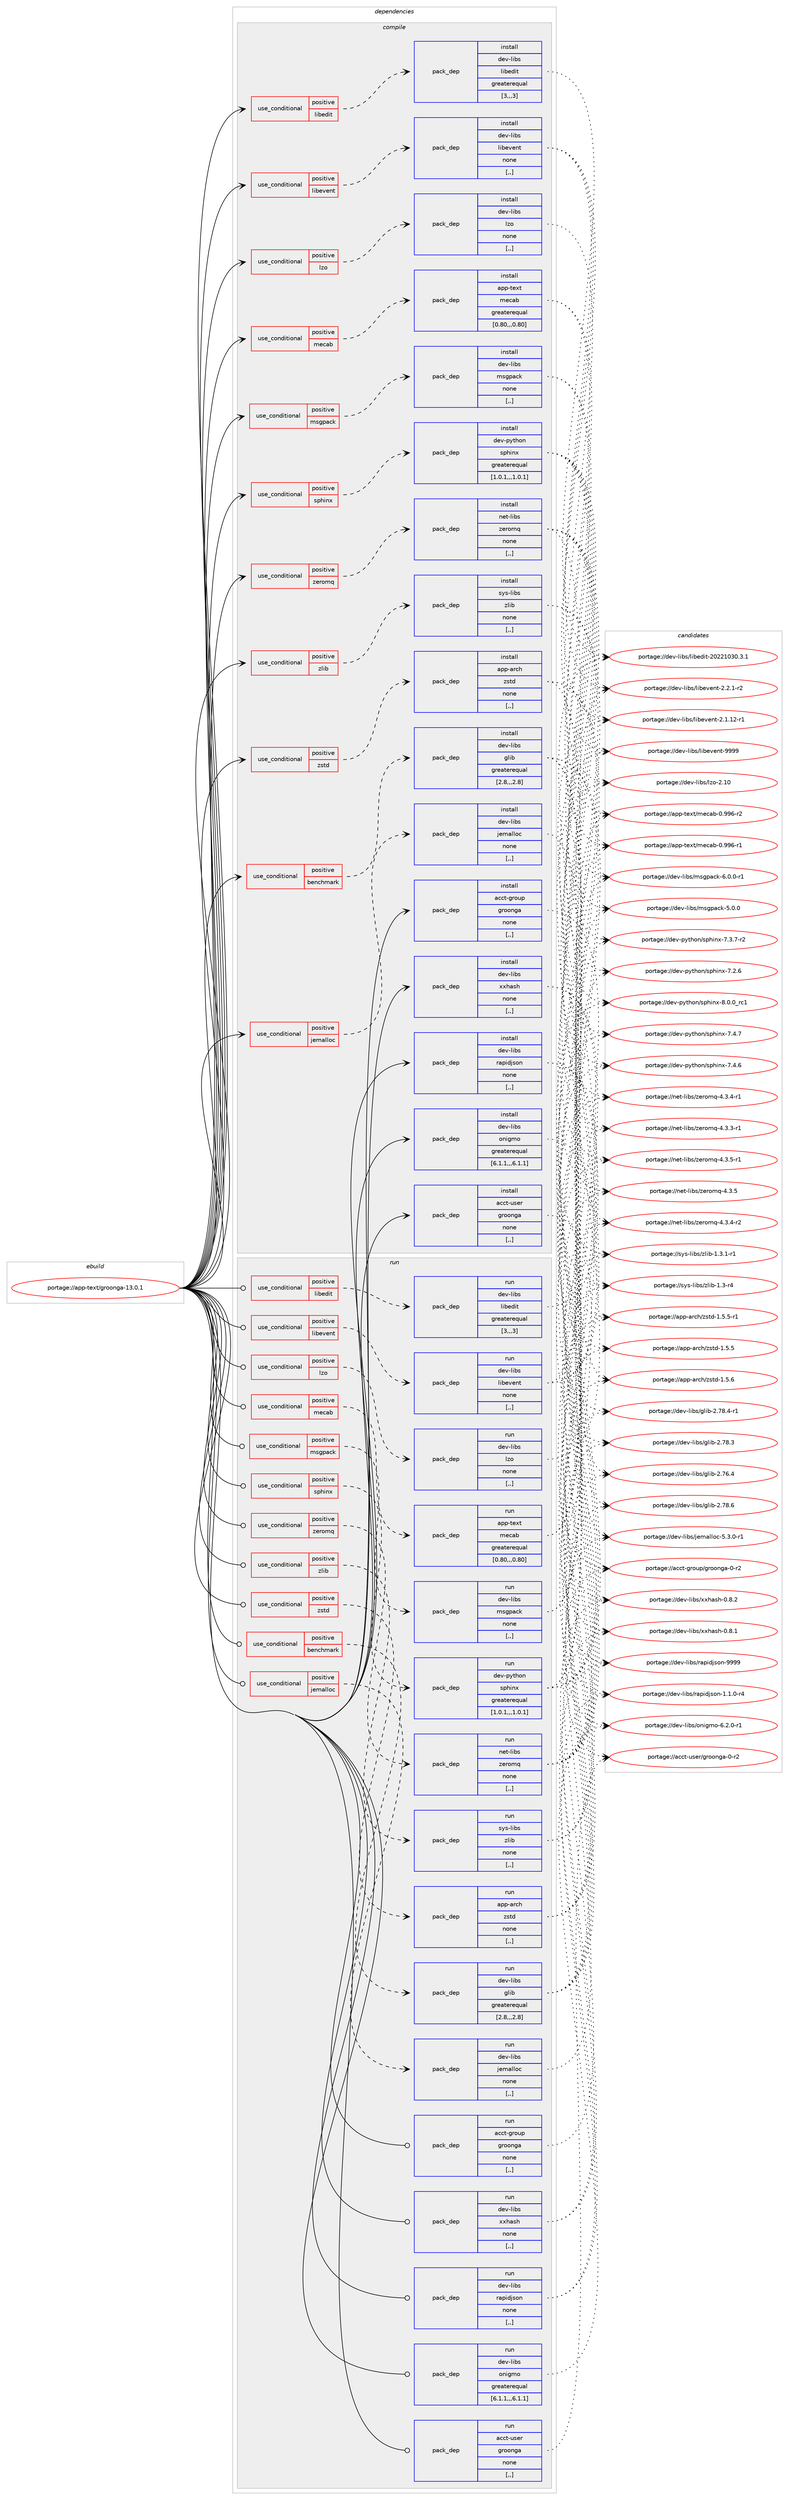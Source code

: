 digraph prolog {

# *************
# Graph options
# *************

newrank=true;
concentrate=true;
compound=true;
graph [rankdir=LR,fontname=Helvetica,fontsize=10,ranksep=1.5];#, ranksep=2.5, nodesep=0.2];
edge  [arrowhead=vee];
node  [fontname=Helvetica,fontsize=10];

# **********
# The ebuild
# **********

subgraph cluster_leftcol {
color=gray;
label=<<i>ebuild</i>>;
id [label="portage://app-text/groonga-13.0.1", color=red, width=4, href="../app-text/groonga-13.0.1.svg"];
}

# ****************
# The dependencies
# ****************

subgraph cluster_midcol {
color=gray;
label=<<i>dependencies</i>>;
subgraph cluster_compile {
fillcolor="#eeeeee";
style=filled;
label=<<i>compile</i>>;
subgraph cond15266 {
dependency56456 [label=<<TABLE BORDER="0" CELLBORDER="1" CELLSPACING="0" CELLPADDING="4"><TR><TD ROWSPAN="3" CELLPADDING="10">use_conditional</TD></TR><TR><TD>positive</TD></TR><TR><TD>benchmark</TD></TR></TABLE>>, shape=none, color=red];
subgraph pack40691 {
dependency56457 [label=<<TABLE BORDER="0" CELLBORDER="1" CELLSPACING="0" CELLPADDING="4" WIDTH="220"><TR><TD ROWSPAN="6" CELLPADDING="30">pack_dep</TD></TR><TR><TD WIDTH="110">install</TD></TR><TR><TD>dev-libs</TD></TR><TR><TD>glib</TD></TR><TR><TD>greaterequal</TD></TR><TR><TD>[2.8,,,2.8]</TD></TR></TABLE>>, shape=none, color=blue];
}
dependency56456:e -> dependency56457:w [weight=20,style="dashed",arrowhead="vee"];
}
id:e -> dependency56456:w [weight=20,style="solid",arrowhead="vee"];
subgraph cond15267 {
dependency56458 [label=<<TABLE BORDER="0" CELLBORDER="1" CELLSPACING="0" CELLPADDING="4"><TR><TD ROWSPAN="3" CELLPADDING="10">use_conditional</TD></TR><TR><TD>positive</TD></TR><TR><TD>jemalloc</TD></TR></TABLE>>, shape=none, color=red];
subgraph pack40692 {
dependency56459 [label=<<TABLE BORDER="0" CELLBORDER="1" CELLSPACING="0" CELLPADDING="4" WIDTH="220"><TR><TD ROWSPAN="6" CELLPADDING="30">pack_dep</TD></TR><TR><TD WIDTH="110">install</TD></TR><TR><TD>dev-libs</TD></TR><TR><TD>jemalloc</TD></TR><TR><TD>none</TD></TR><TR><TD>[,,]</TD></TR></TABLE>>, shape=none, color=blue];
}
dependency56458:e -> dependency56459:w [weight=20,style="dashed",arrowhead="vee"];
}
id:e -> dependency56458:w [weight=20,style="solid",arrowhead="vee"];
subgraph cond15268 {
dependency56460 [label=<<TABLE BORDER="0" CELLBORDER="1" CELLSPACING="0" CELLPADDING="4"><TR><TD ROWSPAN="3" CELLPADDING="10">use_conditional</TD></TR><TR><TD>positive</TD></TR><TR><TD>libedit</TD></TR></TABLE>>, shape=none, color=red];
subgraph pack40693 {
dependency56461 [label=<<TABLE BORDER="0" CELLBORDER="1" CELLSPACING="0" CELLPADDING="4" WIDTH="220"><TR><TD ROWSPAN="6" CELLPADDING="30">pack_dep</TD></TR><TR><TD WIDTH="110">install</TD></TR><TR><TD>dev-libs</TD></TR><TR><TD>libedit</TD></TR><TR><TD>greaterequal</TD></TR><TR><TD>[3,,,3]</TD></TR></TABLE>>, shape=none, color=blue];
}
dependency56460:e -> dependency56461:w [weight=20,style="dashed",arrowhead="vee"];
}
id:e -> dependency56460:w [weight=20,style="solid",arrowhead="vee"];
subgraph cond15269 {
dependency56462 [label=<<TABLE BORDER="0" CELLBORDER="1" CELLSPACING="0" CELLPADDING="4"><TR><TD ROWSPAN="3" CELLPADDING="10">use_conditional</TD></TR><TR><TD>positive</TD></TR><TR><TD>libevent</TD></TR></TABLE>>, shape=none, color=red];
subgraph pack40694 {
dependency56463 [label=<<TABLE BORDER="0" CELLBORDER="1" CELLSPACING="0" CELLPADDING="4" WIDTH="220"><TR><TD ROWSPAN="6" CELLPADDING="30">pack_dep</TD></TR><TR><TD WIDTH="110">install</TD></TR><TR><TD>dev-libs</TD></TR><TR><TD>libevent</TD></TR><TR><TD>none</TD></TR><TR><TD>[,,]</TD></TR></TABLE>>, shape=none, color=blue];
}
dependency56462:e -> dependency56463:w [weight=20,style="dashed",arrowhead="vee"];
}
id:e -> dependency56462:w [weight=20,style="solid",arrowhead="vee"];
subgraph cond15270 {
dependency56464 [label=<<TABLE BORDER="0" CELLBORDER="1" CELLSPACING="0" CELLPADDING="4"><TR><TD ROWSPAN="3" CELLPADDING="10">use_conditional</TD></TR><TR><TD>positive</TD></TR><TR><TD>lzo</TD></TR></TABLE>>, shape=none, color=red];
subgraph pack40695 {
dependency56465 [label=<<TABLE BORDER="0" CELLBORDER="1" CELLSPACING="0" CELLPADDING="4" WIDTH="220"><TR><TD ROWSPAN="6" CELLPADDING="30">pack_dep</TD></TR><TR><TD WIDTH="110">install</TD></TR><TR><TD>dev-libs</TD></TR><TR><TD>lzo</TD></TR><TR><TD>none</TD></TR><TR><TD>[,,]</TD></TR></TABLE>>, shape=none, color=blue];
}
dependency56464:e -> dependency56465:w [weight=20,style="dashed",arrowhead="vee"];
}
id:e -> dependency56464:w [weight=20,style="solid",arrowhead="vee"];
subgraph cond15271 {
dependency56466 [label=<<TABLE BORDER="0" CELLBORDER="1" CELLSPACING="0" CELLPADDING="4"><TR><TD ROWSPAN="3" CELLPADDING="10">use_conditional</TD></TR><TR><TD>positive</TD></TR><TR><TD>mecab</TD></TR></TABLE>>, shape=none, color=red];
subgraph pack40696 {
dependency56467 [label=<<TABLE BORDER="0" CELLBORDER="1" CELLSPACING="0" CELLPADDING="4" WIDTH="220"><TR><TD ROWSPAN="6" CELLPADDING="30">pack_dep</TD></TR><TR><TD WIDTH="110">install</TD></TR><TR><TD>app-text</TD></TR><TR><TD>mecab</TD></TR><TR><TD>greaterequal</TD></TR><TR><TD>[0.80,,,0.80]</TD></TR></TABLE>>, shape=none, color=blue];
}
dependency56466:e -> dependency56467:w [weight=20,style="dashed",arrowhead="vee"];
}
id:e -> dependency56466:w [weight=20,style="solid",arrowhead="vee"];
subgraph cond15272 {
dependency56468 [label=<<TABLE BORDER="0" CELLBORDER="1" CELLSPACING="0" CELLPADDING="4"><TR><TD ROWSPAN="3" CELLPADDING="10">use_conditional</TD></TR><TR><TD>positive</TD></TR><TR><TD>msgpack</TD></TR></TABLE>>, shape=none, color=red];
subgraph pack40697 {
dependency56469 [label=<<TABLE BORDER="0" CELLBORDER="1" CELLSPACING="0" CELLPADDING="4" WIDTH="220"><TR><TD ROWSPAN="6" CELLPADDING="30">pack_dep</TD></TR><TR><TD WIDTH="110">install</TD></TR><TR><TD>dev-libs</TD></TR><TR><TD>msgpack</TD></TR><TR><TD>none</TD></TR><TR><TD>[,,]</TD></TR></TABLE>>, shape=none, color=blue];
}
dependency56468:e -> dependency56469:w [weight=20,style="dashed",arrowhead="vee"];
}
id:e -> dependency56468:w [weight=20,style="solid",arrowhead="vee"];
subgraph cond15273 {
dependency56470 [label=<<TABLE BORDER="0" CELLBORDER="1" CELLSPACING="0" CELLPADDING="4"><TR><TD ROWSPAN="3" CELLPADDING="10">use_conditional</TD></TR><TR><TD>positive</TD></TR><TR><TD>sphinx</TD></TR></TABLE>>, shape=none, color=red];
subgraph pack40698 {
dependency56471 [label=<<TABLE BORDER="0" CELLBORDER="1" CELLSPACING="0" CELLPADDING="4" WIDTH="220"><TR><TD ROWSPAN="6" CELLPADDING="30">pack_dep</TD></TR><TR><TD WIDTH="110">install</TD></TR><TR><TD>dev-python</TD></TR><TR><TD>sphinx</TD></TR><TR><TD>greaterequal</TD></TR><TR><TD>[1.0.1,,,1.0.1]</TD></TR></TABLE>>, shape=none, color=blue];
}
dependency56470:e -> dependency56471:w [weight=20,style="dashed",arrowhead="vee"];
}
id:e -> dependency56470:w [weight=20,style="solid",arrowhead="vee"];
subgraph cond15274 {
dependency56472 [label=<<TABLE BORDER="0" CELLBORDER="1" CELLSPACING="0" CELLPADDING="4"><TR><TD ROWSPAN="3" CELLPADDING="10">use_conditional</TD></TR><TR><TD>positive</TD></TR><TR><TD>zeromq</TD></TR></TABLE>>, shape=none, color=red];
subgraph pack40699 {
dependency56473 [label=<<TABLE BORDER="0" CELLBORDER="1" CELLSPACING="0" CELLPADDING="4" WIDTH="220"><TR><TD ROWSPAN="6" CELLPADDING="30">pack_dep</TD></TR><TR><TD WIDTH="110">install</TD></TR><TR><TD>net-libs</TD></TR><TR><TD>zeromq</TD></TR><TR><TD>none</TD></TR><TR><TD>[,,]</TD></TR></TABLE>>, shape=none, color=blue];
}
dependency56472:e -> dependency56473:w [weight=20,style="dashed",arrowhead="vee"];
}
id:e -> dependency56472:w [weight=20,style="solid",arrowhead="vee"];
subgraph cond15275 {
dependency56474 [label=<<TABLE BORDER="0" CELLBORDER="1" CELLSPACING="0" CELLPADDING="4"><TR><TD ROWSPAN="3" CELLPADDING="10">use_conditional</TD></TR><TR><TD>positive</TD></TR><TR><TD>zlib</TD></TR></TABLE>>, shape=none, color=red];
subgraph pack40700 {
dependency56475 [label=<<TABLE BORDER="0" CELLBORDER="1" CELLSPACING="0" CELLPADDING="4" WIDTH="220"><TR><TD ROWSPAN="6" CELLPADDING="30">pack_dep</TD></TR><TR><TD WIDTH="110">install</TD></TR><TR><TD>sys-libs</TD></TR><TR><TD>zlib</TD></TR><TR><TD>none</TD></TR><TR><TD>[,,]</TD></TR></TABLE>>, shape=none, color=blue];
}
dependency56474:e -> dependency56475:w [weight=20,style="dashed",arrowhead="vee"];
}
id:e -> dependency56474:w [weight=20,style="solid",arrowhead="vee"];
subgraph cond15276 {
dependency56476 [label=<<TABLE BORDER="0" CELLBORDER="1" CELLSPACING="0" CELLPADDING="4"><TR><TD ROWSPAN="3" CELLPADDING="10">use_conditional</TD></TR><TR><TD>positive</TD></TR><TR><TD>zstd</TD></TR></TABLE>>, shape=none, color=red];
subgraph pack40701 {
dependency56477 [label=<<TABLE BORDER="0" CELLBORDER="1" CELLSPACING="0" CELLPADDING="4" WIDTH="220"><TR><TD ROWSPAN="6" CELLPADDING="30">pack_dep</TD></TR><TR><TD WIDTH="110">install</TD></TR><TR><TD>app-arch</TD></TR><TR><TD>zstd</TD></TR><TR><TD>none</TD></TR><TR><TD>[,,]</TD></TR></TABLE>>, shape=none, color=blue];
}
dependency56476:e -> dependency56477:w [weight=20,style="dashed",arrowhead="vee"];
}
id:e -> dependency56476:w [weight=20,style="solid",arrowhead="vee"];
subgraph pack40702 {
dependency56478 [label=<<TABLE BORDER="0" CELLBORDER="1" CELLSPACING="0" CELLPADDING="4" WIDTH="220"><TR><TD ROWSPAN="6" CELLPADDING="30">pack_dep</TD></TR><TR><TD WIDTH="110">install</TD></TR><TR><TD>acct-group</TD></TR><TR><TD>groonga</TD></TR><TR><TD>none</TD></TR><TR><TD>[,,]</TD></TR></TABLE>>, shape=none, color=blue];
}
id:e -> dependency56478:w [weight=20,style="solid",arrowhead="vee"];
subgraph pack40703 {
dependency56479 [label=<<TABLE BORDER="0" CELLBORDER="1" CELLSPACING="0" CELLPADDING="4" WIDTH="220"><TR><TD ROWSPAN="6" CELLPADDING="30">pack_dep</TD></TR><TR><TD WIDTH="110">install</TD></TR><TR><TD>acct-user</TD></TR><TR><TD>groonga</TD></TR><TR><TD>none</TD></TR><TR><TD>[,,]</TD></TR></TABLE>>, shape=none, color=blue];
}
id:e -> dependency56479:w [weight=20,style="solid",arrowhead="vee"];
subgraph pack40704 {
dependency56480 [label=<<TABLE BORDER="0" CELLBORDER="1" CELLSPACING="0" CELLPADDING="4" WIDTH="220"><TR><TD ROWSPAN="6" CELLPADDING="30">pack_dep</TD></TR><TR><TD WIDTH="110">install</TD></TR><TR><TD>dev-libs</TD></TR><TR><TD>onigmo</TD></TR><TR><TD>greaterequal</TD></TR><TR><TD>[6.1.1,,,6.1.1]</TD></TR></TABLE>>, shape=none, color=blue];
}
id:e -> dependency56480:w [weight=20,style="solid",arrowhead="vee"];
subgraph pack40705 {
dependency56481 [label=<<TABLE BORDER="0" CELLBORDER="1" CELLSPACING="0" CELLPADDING="4" WIDTH="220"><TR><TD ROWSPAN="6" CELLPADDING="30">pack_dep</TD></TR><TR><TD WIDTH="110">install</TD></TR><TR><TD>dev-libs</TD></TR><TR><TD>rapidjson</TD></TR><TR><TD>none</TD></TR><TR><TD>[,,]</TD></TR></TABLE>>, shape=none, color=blue];
}
id:e -> dependency56481:w [weight=20,style="solid",arrowhead="vee"];
subgraph pack40706 {
dependency56482 [label=<<TABLE BORDER="0" CELLBORDER="1" CELLSPACING="0" CELLPADDING="4" WIDTH="220"><TR><TD ROWSPAN="6" CELLPADDING="30">pack_dep</TD></TR><TR><TD WIDTH="110">install</TD></TR><TR><TD>dev-libs</TD></TR><TR><TD>xxhash</TD></TR><TR><TD>none</TD></TR><TR><TD>[,,]</TD></TR></TABLE>>, shape=none, color=blue];
}
id:e -> dependency56482:w [weight=20,style="solid",arrowhead="vee"];
}
subgraph cluster_compileandrun {
fillcolor="#eeeeee";
style=filled;
label=<<i>compile and run</i>>;
}
subgraph cluster_run {
fillcolor="#eeeeee";
style=filled;
label=<<i>run</i>>;
subgraph cond15277 {
dependency56483 [label=<<TABLE BORDER="0" CELLBORDER="1" CELLSPACING="0" CELLPADDING="4"><TR><TD ROWSPAN="3" CELLPADDING="10">use_conditional</TD></TR><TR><TD>positive</TD></TR><TR><TD>benchmark</TD></TR></TABLE>>, shape=none, color=red];
subgraph pack40707 {
dependency56484 [label=<<TABLE BORDER="0" CELLBORDER="1" CELLSPACING="0" CELLPADDING="4" WIDTH="220"><TR><TD ROWSPAN="6" CELLPADDING="30">pack_dep</TD></TR><TR><TD WIDTH="110">run</TD></TR><TR><TD>dev-libs</TD></TR><TR><TD>glib</TD></TR><TR><TD>greaterequal</TD></TR><TR><TD>[2.8,,,2.8]</TD></TR></TABLE>>, shape=none, color=blue];
}
dependency56483:e -> dependency56484:w [weight=20,style="dashed",arrowhead="vee"];
}
id:e -> dependency56483:w [weight=20,style="solid",arrowhead="odot"];
subgraph cond15278 {
dependency56485 [label=<<TABLE BORDER="0" CELLBORDER="1" CELLSPACING="0" CELLPADDING="4"><TR><TD ROWSPAN="3" CELLPADDING="10">use_conditional</TD></TR><TR><TD>positive</TD></TR><TR><TD>jemalloc</TD></TR></TABLE>>, shape=none, color=red];
subgraph pack40708 {
dependency56486 [label=<<TABLE BORDER="0" CELLBORDER="1" CELLSPACING="0" CELLPADDING="4" WIDTH="220"><TR><TD ROWSPAN="6" CELLPADDING="30">pack_dep</TD></TR><TR><TD WIDTH="110">run</TD></TR><TR><TD>dev-libs</TD></TR><TR><TD>jemalloc</TD></TR><TR><TD>none</TD></TR><TR><TD>[,,]</TD></TR></TABLE>>, shape=none, color=blue];
}
dependency56485:e -> dependency56486:w [weight=20,style="dashed",arrowhead="vee"];
}
id:e -> dependency56485:w [weight=20,style="solid",arrowhead="odot"];
subgraph cond15279 {
dependency56487 [label=<<TABLE BORDER="0" CELLBORDER="1" CELLSPACING="0" CELLPADDING="4"><TR><TD ROWSPAN="3" CELLPADDING="10">use_conditional</TD></TR><TR><TD>positive</TD></TR><TR><TD>libedit</TD></TR></TABLE>>, shape=none, color=red];
subgraph pack40709 {
dependency56488 [label=<<TABLE BORDER="0" CELLBORDER="1" CELLSPACING="0" CELLPADDING="4" WIDTH="220"><TR><TD ROWSPAN="6" CELLPADDING="30">pack_dep</TD></TR><TR><TD WIDTH="110">run</TD></TR><TR><TD>dev-libs</TD></TR><TR><TD>libedit</TD></TR><TR><TD>greaterequal</TD></TR><TR><TD>[3,,,3]</TD></TR></TABLE>>, shape=none, color=blue];
}
dependency56487:e -> dependency56488:w [weight=20,style="dashed",arrowhead="vee"];
}
id:e -> dependency56487:w [weight=20,style="solid",arrowhead="odot"];
subgraph cond15280 {
dependency56489 [label=<<TABLE BORDER="0" CELLBORDER="1" CELLSPACING="0" CELLPADDING="4"><TR><TD ROWSPAN="3" CELLPADDING="10">use_conditional</TD></TR><TR><TD>positive</TD></TR><TR><TD>libevent</TD></TR></TABLE>>, shape=none, color=red];
subgraph pack40710 {
dependency56490 [label=<<TABLE BORDER="0" CELLBORDER="1" CELLSPACING="0" CELLPADDING="4" WIDTH="220"><TR><TD ROWSPAN="6" CELLPADDING="30">pack_dep</TD></TR><TR><TD WIDTH="110">run</TD></TR><TR><TD>dev-libs</TD></TR><TR><TD>libevent</TD></TR><TR><TD>none</TD></TR><TR><TD>[,,]</TD></TR></TABLE>>, shape=none, color=blue];
}
dependency56489:e -> dependency56490:w [weight=20,style="dashed",arrowhead="vee"];
}
id:e -> dependency56489:w [weight=20,style="solid",arrowhead="odot"];
subgraph cond15281 {
dependency56491 [label=<<TABLE BORDER="0" CELLBORDER="1" CELLSPACING="0" CELLPADDING="4"><TR><TD ROWSPAN="3" CELLPADDING="10">use_conditional</TD></TR><TR><TD>positive</TD></TR><TR><TD>lzo</TD></TR></TABLE>>, shape=none, color=red];
subgraph pack40711 {
dependency56492 [label=<<TABLE BORDER="0" CELLBORDER="1" CELLSPACING="0" CELLPADDING="4" WIDTH="220"><TR><TD ROWSPAN="6" CELLPADDING="30">pack_dep</TD></TR><TR><TD WIDTH="110">run</TD></TR><TR><TD>dev-libs</TD></TR><TR><TD>lzo</TD></TR><TR><TD>none</TD></TR><TR><TD>[,,]</TD></TR></TABLE>>, shape=none, color=blue];
}
dependency56491:e -> dependency56492:w [weight=20,style="dashed",arrowhead="vee"];
}
id:e -> dependency56491:w [weight=20,style="solid",arrowhead="odot"];
subgraph cond15282 {
dependency56493 [label=<<TABLE BORDER="0" CELLBORDER="1" CELLSPACING="0" CELLPADDING="4"><TR><TD ROWSPAN="3" CELLPADDING="10">use_conditional</TD></TR><TR><TD>positive</TD></TR><TR><TD>mecab</TD></TR></TABLE>>, shape=none, color=red];
subgraph pack40712 {
dependency56494 [label=<<TABLE BORDER="0" CELLBORDER="1" CELLSPACING="0" CELLPADDING="4" WIDTH="220"><TR><TD ROWSPAN="6" CELLPADDING="30">pack_dep</TD></TR><TR><TD WIDTH="110">run</TD></TR><TR><TD>app-text</TD></TR><TR><TD>mecab</TD></TR><TR><TD>greaterequal</TD></TR><TR><TD>[0.80,,,0.80]</TD></TR></TABLE>>, shape=none, color=blue];
}
dependency56493:e -> dependency56494:w [weight=20,style="dashed",arrowhead="vee"];
}
id:e -> dependency56493:w [weight=20,style="solid",arrowhead="odot"];
subgraph cond15283 {
dependency56495 [label=<<TABLE BORDER="0" CELLBORDER="1" CELLSPACING="0" CELLPADDING="4"><TR><TD ROWSPAN="3" CELLPADDING="10">use_conditional</TD></TR><TR><TD>positive</TD></TR><TR><TD>msgpack</TD></TR></TABLE>>, shape=none, color=red];
subgraph pack40713 {
dependency56496 [label=<<TABLE BORDER="0" CELLBORDER="1" CELLSPACING="0" CELLPADDING="4" WIDTH="220"><TR><TD ROWSPAN="6" CELLPADDING="30">pack_dep</TD></TR><TR><TD WIDTH="110">run</TD></TR><TR><TD>dev-libs</TD></TR><TR><TD>msgpack</TD></TR><TR><TD>none</TD></TR><TR><TD>[,,]</TD></TR></TABLE>>, shape=none, color=blue];
}
dependency56495:e -> dependency56496:w [weight=20,style="dashed",arrowhead="vee"];
}
id:e -> dependency56495:w [weight=20,style="solid",arrowhead="odot"];
subgraph cond15284 {
dependency56497 [label=<<TABLE BORDER="0" CELLBORDER="1" CELLSPACING="0" CELLPADDING="4"><TR><TD ROWSPAN="3" CELLPADDING="10">use_conditional</TD></TR><TR><TD>positive</TD></TR><TR><TD>sphinx</TD></TR></TABLE>>, shape=none, color=red];
subgraph pack40714 {
dependency56498 [label=<<TABLE BORDER="0" CELLBORDER="1" CELLSPACING="0" CELLPADDING="4" WIDTH="220"><TR><TD ROWSPAN="6" CELLPADDING="30">pack_dep</TD></TR><TR><TD WIDTH="110">run</TD></TR><TR><TD>dev-python</TD></TR><TR><TD>sphinx</TD></TR><TR><TD>greaterequal</TD></TR><TR><TD>[1.0.1,,,1.0.1]</TD></TR></TABLE>>, shape=none, color=blue];
}
dependency56497:e -> dependency56498:w [weight=20,style="dashed",arrowhead="vee"];
}
id:e -> dependency56497:w [weight=20,style="solid",arrowhead="odot"];
subgraph cond15285 {
dependency56499 [label=<<TABLE BORDER="0" CELLBORDER="1" CELLSPACING="0" CELLPADDING="4"><TR><TD ROWSPAN="3" CELLPADDING="10">use_conditional</TD></TR><TR><TD>positive</TD></TR><TR><TD>zeromq</TD></TR></TABLE>>, shape=none, color=red];
subgraph pack40715 {
dependency56500 [label=<<TABLE BORDER="0" CELLBORDER="1" CELLSPACING="0" CELLPADDING="4" WIDTH="220"><TR><TD ROWSPAN="6" CELLPADDING="30">pack_dep</TD></TR><TR><TD WIDTH="110">run</TD></TR><TR><TD>net-libs</TD></TR><TR><TD>zeromq</TD></TR><TR><TD>none</TD></TR><TR><TD>[,,]</TD></TR></TABLE>>, shape=none, color=blue];
}
dependency56499:e -> dependency56500:w [weight=20,style="dashed",arrowhead="vee"];
}
id:e -> dependency56499:w [weight=20,style="solid",arrowhead="odot"];
subgraph cond15286 {
dependency56501 [label=<<TABLE BORDER="0" CELLBORDER="1" CELLSPACING="0" CELLPADDING="4"><TR><TD ROWSPAN="3" CELLPADDING="10">use_conditional</TD></TR><TR><TD>positive</TD></TR><TR><TD>zlib</TD></TR></TABLE>>, shape=none, color=red];
subgraph pack40716 {
dependency56502 [label=<<TABLE BORDER="0" CELLBORDER="1" CELLSPACING="0" CELLPADDING="4" WIDTH="220"><TR><TD ROWSPAN="6" CELLPADDING="30">pack_dep</TD></TR><TR><TD WIDTH="110">run</TD></TR><TR><TD>sys-libs</TD></TR><TR><TD>zlib</TD></TR><TR><TD>none</TD></TR><TR><TD>[,,]</TD></TR></TABLE>>, shape=none, color=blue];
}
dependency56501:e -> dependency56502:w [weight=20,style="dashed",arrowhead="vee"];
}
id:e -> dependency56501:w [weight=20,style="solid",arrowhead="odot"];
subgraph cond15287 {
dependency56503 [label=<<TABLE BORDER="0" CELLBORDER="1" CELLSPACING="0" CELLPADDING="4"><TR><TD ROWSPAN="3" CELLPADDING="10">use_conditional</TD></TR><TR><TD>positive</TD></TR><TR><TD>zstd</TD></TR></TABLE>>, shape=none, color=red];
subgraph pack40717 {
dependency56504 [label=<<TABLE BORDER="0" CELLBORDER="1" CELLSPACING="0" CELLPADDING="4" WIDTH="220"><TR><TD ROWSPAN="6" CELLPADDING="30">pack_dep</TD></TR><TR><TD WIDTH="110">run</TD></TR><TR><TD>app-arch</TD></TR><TR><TD>zstd</TD></TR><TR><TD>none</TD></TR><TR><TD>[,,]</TD></TR></TABLE>>, shape=none, color=blue];
}
dependency56503:e -> dependency56504:w [weight=20,style="dashed",arrowhead="vee"];
}
id:e -> dependency56503:w [weight=20,style="solid",arrowhead="odot"];
subgraph pack40718 {
dependency56505 [label=<<TABLE BORDER="0" CELLBORDER="1" CELLSPACING="0" CELLPADDING="4" WIDTH="220"><TR><TD ROWSPAN="6" CELLPADDING="30">pack_dep</TD></TR><TR><TD WIDTH="110">run</TD></TR><TR><TD>acct-group</TD></TR><TR><TD>groonga</TD></TR><TR><TD>none</TD></TR><TR><TD>[,,]</TD></TR></TABLE>>, shape=none, color=blue];
}
id:e -> dependency56505:w [weight=20,style="solid",arrowhead="odot"];
subgraph pack40719 {
dependency56506 [label=<<TABLE BORDER="0" CELLBORDER="1" CELLSPACING="0" CELLPADDING="4" WIDTH="220"><TR><TD ROWSPAN="6" CELLPADDING="30">pack_dep</TD></TR><TR><TD WIDTH="110">run</TD></TR><TR><TD>acct-user</TD></TR><TR><TD>groonga</TD></TR><TR><TD>none</TD></TR><TR><TD>[,,]</TD></TR></TABLE>>, shape=none, color=blue];
}
id:e -> dependency56506:w [weight=20,style="solid",arrowhead="odot"];
subgraph pack40720 {
dependency56507 [label=<<TABLE BORDER="0" CELLBORDER="1" CELLSPACING="0" CELLPADDING="4" WIDTH="220"><TR><TD ROWSPAN="6" CELLPADDING="30">pack_dep</TD></TR><TR><TD WIDTH="110">run</TD></TR><TR><TD>dev-libs</TD></TR><TR><TD>onigmo</TD></TR><TR><TD>greaterequal</TD></TR><TR><TD>[6.1.1,,,6.1.1]</TD></TR></TABLE>>, shape=none, color=blue];
}
id:e -> dependency56507:w [weight=20,style="solid",arrowhead="odot"];
subgraph pack40721 {
dependency56508 [label=<<TABLE BORDER="0" CELLBORDER="1" CELLSPACING="0" CELLPADDING="4" WIDTH="220"><TR><TD ROWSPAN="6" CELLPADDING="30">pack_dep</TD></TR><TR><TD WIDTH="110">run</TD></TR><TR><TD>dev-libs</TD></TR><TR><TD>rapidjson</TD></TR><TR><TD>none</TD></TR><TR><TD>[,,]</TD></TR></TABLE>>, shape=none, color=blue];
}
id:e -> dependency56508:w [weight=20,style="solid",arrowhead="odot"];
subgraph pack40722 {
dependency56509 [label=<<TABLE BORDER="0" CELLBORDER="1" CELLSPACING="0" CELLPADDING="4" WIDTH="220"><TR><TD ROWSPAN="6" CELLPADDING="30">pack_dep</TD></TR><TR><TD WIDTH="110">run</TD></TR><TR><TD>dev-libs</TD></TR><TR><TD>xxhash</TD></TR><TR><TD>none</TD></TR><TR><TD>[,,]</TD></TR></TABLE>>, shape=none, color=blue];
}
id:e -> dependency56509:w [weight=20,style="solid",arrowhead="odot"];
}
}

# **************
# The candidates
# **************

subgraph cluster_choices {
rank=same;
color=gray;
label=<<i>candidates</i>>;

subgraph choice40691 {
color=black;
nodesep=1;
choice1001011184510810598115471031081059845504655564654 [label="portage://dev-libs/glib-2.78.6", color=red, width=4,href="../dev-libs/glib-2.78.6.svg"];
choice10010111845108105981154710310810598455046555646524511449 [label="portage://dev-libs/glib-2.78.4-r1", color=red, width=4,href="../dev-libs/glib-2.78.4-r1.svg"];
choice1001011184510810598115471031081059845504655564651 [label="portage://dev-libs/glib-2.78.3", color=red, width=4,href="../dev-libs/glib-2.78.3.svg"];
choice1001011184510810598115471031081059845504655544652 [label="portage://dev-libs/glib-2.76.4", color=red, width=4,href="../dev-libs/glib-2.76.4.svg"];
dependency56457:e -> choice1001011184510810598115471031081059845504655564654:w [style=dotted,weight="100"];
dependency56457:e -> choice10010111845108105981154710310810598455046555646524511449:w [style=dotted,weight="100"];
dependency56457:e -> choice1001011184510810598115471031081059845504655564651:w [style=dotted,weight="100"];
dependency56457:e -> choice1001011184510810598115471031081059845504655544652:w [style=dotted,weight="100"];
}
subgraph choice40692 {
color=black;
nodesep=1;
choice10010111845108105981154710610110997108108111994553465146484511449 [label="portage://dev-libs/jemalloc-5.3.0-r1", color=red, width=4,href="../dev-libs/jemalloc-5.3.0-r1.svg"];
dependency56459:e -> choice10010111845108105981154710610110997108108111994553465146484511449:w [style=dotted,weight="100"];
}
subgraph choice40693 {
color=black;
nodesep=1;
choice1001011184510810598115471081059810110010511645504850504948514846514649 [label="portage://dev-libs/libedit-20221030.3.1", color=red, width=4,href="../dev-libs/libedit-20221030.3.1.svg"];
dependency56461:e -> choice1001011184510810598115471081059810110010511645504850504948514846514649:w [style=dotted,weight="100"];
}
subgraph choice40694 {
color=black;
nodesep=1;
choice100101118451081059811547108105981011181011101164557575757 [label="portage://dev-libs/libevent-9999", color=red, width=4,href="../dev-libs/libevent-9999.svg"];
choice100101118451081059811547108105981011181011101164550465046494511450 [label="portage://dev-libs/libevent-2.2.1-r2", color=red, width=4,href="../dev-libs/libevent-2.2.1-r2.svg"];
choice10010111845108105981154710810598101118101110116455046494649504511449 [label="portage://dev-libs/libevent-2.1.12-r1", color=red, width=4,href="../dev-libs/libevent-2.1.12-r1.svg"];
dependency56463:e -> choice100101118451081059811547108105981011181011101164557575757:w [style=dotted,weight="100"];
dependency56463:e -> choice100101118451081059811547108105981011181011101164550465046494511450:w [style=dotted,weight="100"];
dependency56463:e -> choice10010111845108105981154710810598101118101110116455046494649504511449:w [style=dotted,weight="100"];
}
subgraph choice40695 {
color=black;
nodesep=1;
choice1001011184510810598115471081221114550464948 [label="portage://dev-libs/lzo-2.10", color=red, width=4,href="../dev-libs/lzo-2.10.svg"];
dependency56465:e -> choice1001011184510810598115471081221114550464948:w [style=dotted,weight="100"];
}
subgraph choice40696 {
color=black;
nodesep=1;
choice9711211245116101120116471091019997984548465757544511450 [label="portage://app-text/mecab-0.996-r2", color=red, width=4,href="../app-text/mecab-0.996-r2.svg"];
choice9711211245116101120116471091019997984548465757544511449 [label="portage://app-text/mecab-0.996-r1", color=red, width=4,href="../app-text/mecab-0.996-r1.svg"];
dependency56467:e -> choice9711211245116101120116471091019997984548465757544511450:w [style=dotted,weight="100"];
dependency56467:e -> choice9711211245116101120116471091019997984548465757544511449:w [style=dotted,weight="100"];
}
subgraph choice40697 {
color=black;
nodesep=1;
choice10010111845108105981154710911510311297991074554464846484511449 [label="portage://dev-libs/msgpack-6.0.0-r1", color=red, width=4,href="../dev-libs/msgpack-6.0.0-r1.svg"];
choice1001011184510810598115471091151031129799107455346484648 [label="portage://dev-libs/msgpack-5.0.0", color=red, width=4,href="../dev-libs/msgpack-5.0.0.svg"];
dependency56469:e -> choice10010111845108105981154710911510311297991074554464846484511449:w [style=dotted,weight="100"];
dependency56469:e -> choice1001011184510810598115471091151031129799107455346484648:w [style=dotted,weight="100"];
}
subgraph choice40698 {
color=black;
nodesep=1;
choice1001011184511212111610411111047115112104105110120455646484648951149949 [label="portage://dev-python/sphinx-8.0.0_rc1", color=red, width=4,href="../dev-python/sphinx-8.0.0_rc1.svg"];
choice1001011184511212111610411111047115112104105110120455546524655 [label="portage://dev-python/sphinx-7.4.7", color=red, width=4,href="../dev-python/sphinx-7.4.7.svg"];
choice1001011184511212111610411111047115112104105110120455546524654 [label="portage://dev-python/sphinx-7.4.6", color=red, width=4,href="../dev-python/sphinx-7.4.6.svg"];
choice10010111845112121116104111110471151121041051101204555465146554511450 [label="portage://dev-python/sphinx-7.3.7-r2", color=red, width=4,href="../dev-python/sphinx-7.3.7-r2.svg"];
choice1001011184511212111610411111047115112104105110120455546504654 [label="portage://dev-python/sphinx-7.2.6", color=red, width=4,href="../dev-python/sphinx-7.2.6.svg"];
dependency56471:e -> choice1001011184511212111610411111047115112104105110120455646484648951149949:w [style=dotted,weight="100"];
dependency56471:e -> choice1001011184511212111610411111047115112104105110120455546524655:w [style=dotted,weight="100"];
dependency56471:e -> choice1001011184511212111610411111047115112104105110120455546524654:w [style=dotted,weight="100"];
dependency56471:e -> choice10010111845112121116104111110471151121041051101204555465146554511450:w [style=dotted,weight="100"];
dependency56471:e -> choice1001011184511212111610411111047115112104105110120455546504654:w [style=dotted,weight="100"];
}
subgraph choice40699 {
color=black;
nodesep=1;
choice1101011164510810598115471221011141111091134552465146534511449 [label="portage://net-libs/zeromq-4.3.5-r1", color=red, width=4,href="../net-libs/zeromq-4.3.5-r1.svg"];
choice110101116451081059811547122101114111109113455246514653 [label="portage://net-libs/zeromq-4.3.5", color=red, width=4,href="../net-libs/zeromq-4.3.5.svg"];
choice1101011164510810598115471221011141111091134552465146524511450 [label="portage://net-libs/zeromq-4.3.4-r2", color=red, width=4,href="../net-libs/zeromq-4.3.4-r2.svg"];
choice1101011164510810598115471221011141111091134552465146524511449 [label="portage://net-libs/zeromq-4.3.4-r1", color=red, width=4,href="../net-libs/zeromq-4.3.4-r1.svg"];
choice1101011164510810598115471221011141111091134552465146514511449 [label="portage://net-libs/zeromq-4.3.3-r1", color=red, width=4,href="../net-libs/zeromq-4.3.3-r1.svg"];
dependency56473:e -> choice1101011164510810598115471221011141111091134552465146534511449:w [style=dotted,weight="100"];
dependency56473:e -> choice110101116451081059811547122101114111109113455246514653:w [style=dotted,weight="100"];
dependency56473:e -> choice1101011164510810598115471221011141111091134552465146524511450:w [style=dotted,weight="100"];
dependency56473:e -> choice1101011164510810598115471221011141111091134552465146524511449:w [style=dotted,weight="100"];
dependency56473:e -> choice1101011164510810598115471221011141111091134552465146514511449:w [style=dotted,weight="100"];
}
subgraph choice40700 {
color=black;
nodesep=1;
choice115121115451081059811547122108105984549465146494511449 [label="portage://sys-libs/zlib-1.3.1-r1", color=red, width=4,href="../sys-libs/zlib-1.3.1-r1.svg"];
choice11512111545108105981154712210810598454946514511452 [label="portage://sys-libs/zlib-1.3-r4", color=red, width=4,href="../sys-libs/zlib-1.3-r4.svg"];
dependency56475:e -> choice115121115451081059811547122108105984549465146494511449:w [style=dotted,weight="100"];
dependency56475:e -> choice11512111545108105981154712210810598454946514511452:w [style=dotted,weight="100"];
}
subgraph choice40701 {
color=black;
nodesep=1;
choice9711211245971149910447122115116100454946534654 [label="portage://app-arch/zstd-1.5.6", color=red, width=4,href="../app-arch/zstd-1.5.6.svg"];
choice97112112459711499104471221151161004549465346534511449 [label="portage://app-arch/zstd-1.5.5-r1", color=red, width=4,href="../app-arch/zstd-1.5.5-r1.svg"];
choice9711211245971149910447122115116100454946534653 [label="portage://app-arch/zstd-1.5.5", color=red, width=4,href="../app-arch/zstd-1.5.5.svg"];
dependency56477:e -> choice9711211245971149910447122115116100454946534654:w [style=dotted,weight="100"];
dependency56477:e -> choice97112112459711499104471221151161004549465346534511449:w [style=dotted,weight="100"];
dependency56477:e -> choice9711211245971149910447122115116100454946534653:w [style=dotted,weight="100"];
}
subgraph choice40702 {
color=black;
nodesep=1;
choice97999911645103114111117112471031141111111101039745484511450 [label="portage://acct-group/groonga-0-r2", color=red, width=4,href="../acct-group/groonga-0-r2.svg"];
dependency56478:e -> choice97999911645103114111117112471031141111111101039745484511450:w [style=dotted,weight="100"];
}
subgraph choice40703 {
color=black;
nodesep=1;
choice97999911645117115101114471031141111111101039745484511450 [label="portage://acct-user/groonga-0-r2", color=red, width=4,href="../acct-user/groonga-0-r2.svg"];
dependency56479:e -> choice97999911645117115101114471031141111111101039745484511450:w [style=dotted,weight="100"];
}
subgraph choice40704 {
color=black;
nodesep=1;
choice1001011184510810598115471111101051031091114554465046484511449 [label="portage://dev-libs/onigmo-6.2.0-r1", color=red, width=4,href="../dev-libs/onigmo-6.2.0-r1.svg"];
dependency56480:e -> choice1001011184510810598115471111101051031091114554465046484511449:w [style=dotted,weight="100"];
}
subgraph choice40705 {
color=black;
nodesep=1;
choice100101118451081059811547114971121051001061151111104557575757 [label="portage://dev-libs/rapidjson-9999", color=red, width=4,href="../dev-libs/rapidjson-9999.svg"];
choice100101118451081059811547114971121051001061151111104549464946484511452 [label="portage://dev-libs/rapidjson-1.1.0-r4", color=red, width=4,href="../dev-libs/rapidjson-1.1.0-r4.svg"];
dependency56481:e -> choice100101118451081059811547114971121051001061151111104557575757:w [style=dotted,weight="100"];
dependency56481:e -> choice100101118451081059811547114971121051001061151111104549464946484511452:w [style=dotted,weight="100"];
}
subgraph choice40706 {
color=black;
nodesep=1;
choice10010111845108105981154712012010497115104454846564650 [label="portage://dev-libs/xxhash-0.8.2", color=red, width=4,href="../dev-libs/xxhash-0.8.2.svg"];
choice10010111845108105981154712012010497115104454846564649 [label="portage://dev-libs/xxhash-0.8.1", color=red, width=4,href="../dev-libs/xxhash-0.8.1.svg"];
dependency56482:e -> choice10010111845108105981154712012010497115104454846564650:w [style=dotted,weight="100"];
dependency56482:e -> choice10010111845108105981154712012010497115104454846564649:w [style=dotted,weight="100"];
}
subgraph choice40707 {
color=black;
nodesep=1;
choice1001011184510810598115471031081059845504655564654 [label="portage://dev-libs/glib-2.78.6", color=red, width=4,href="../dev-libs/glib-2.78.6.svg"];
choice10010111845108105981154710310810598455046555646524511449 [label="portage://dev-libs/glib-2.78.4-r1", color=red, width=4,href="../dev-libs/glib-2.78.4-r1.svg"];
choice1001011184510810598115471031081059845504655564651 [label="portage://dev-libs/glib-2.78.3", color=red, width=4,href="../dev-libs/glib-2.78.3.svg"];
choice1001011184510810598115471031081059845504655544652 [label="portage://dev-libs/glib-2.76.4", color=red, width=4,href="../dev-libs/glib-2.76.4.svg"];
dependency56484:e -> choice1001011184510810598115471031081059845504655564654:w [style=dotted,weight="100"];
dependency56484:e -> choice10010111845108105981154710310810598455046555646524511449:w [style=dotted,weight="100"];
dependency56484:e -> choice1001011184510810598115471031081059845504655564651:w [style=dotted,weight="100"];
dependency56484:e -> choice1001011184510810598115471031081059845504655544652:w [style=dotted,weight="100"];
}
subgraph choice40708 {
color=black;
nodesep=1;
choice10010111845108105981154710610110997108108111994553465146484511449 [label="portage://dev-libs/jemalloc-5.3.0-r1", color=red, width=4,href="../dev-libs/jemalloc-5.3.0-r1.svg"];
dependency56486:e -> choice10010111845108105981154710610110997108108111994553465146484511449:w [style=dotted,weight="100"];
}
subgraph choice40709 {
color=black;
nodesep=1;
choice1001011184510810598115471081059810110010511645504850504948514846514649 [label="portage://dev-libs/libedit-20221030.3.1", color=red, width=4,href="../dev-libs/libedit-20221030.3.1.svg"];
dependency56488:e -> choice1001011184510810598115471081059810110010511645504850504948514846514649:w [style=dotted,weight="100"];
}
subgraph choice40710 {
color=black;
nodesep=1;
choice100101118451081059811547108105981011181011101164557575757 [label="portage://dev-libs/libevent-9999", color=red, width=4,href="../dev-libs/libevent-9999.svg"];
choice100101118451081059811547108105981011181011101164550465046494511450 [label="portage://dev-libs/libevent-2.2.1-r2", color=red, width=4,href="../dev-libs/libevent-2.2.1-r2.svg"];
choice10010111845108105981154710810598101118101110116455046494649504511449 [label="portage://dev-libs/libevent-2.1.12-r1", color=red, width=4,href="../dev-libs/libevent-2.1.12-r1.svg"];
dependency56490:e -> choice100101118451081059811547108105981011181011101164557575757:w [style=dotted,weight="100"];
dependency56490:e -> choice100101118451081059811547108105981011181011101164550465046494511450:w [style=dotted,weight="100"];
dependency56490:e -> choice10010111845108105981154710810598101118101110116455046494649504511449:w [style=dotted,weight="100"];
}
subgraph choice40711 {
color=black;
nodesep=1;
choice1001011184510810598115471081221114550464948 [label="portage://dev-libs/lzo-2.10", color=red, width=4,href="../dev-libs/lzo-2.10.svg"];
dependency56492:e -> choice1001011184510810598115471081221114550464948:w [style=dotted,weight="100"];
}
subgraph choice40712 {
color=black;
nodesep=1;
choice9711211245116101120116471091019997984548465757544511450 [label="portage://app-text/mecab-0.996-r2", color=red, width=4,href="../app-text/mecab-0.996-r2.svg"];
choice9711211245116101120116471091019997984548465757544511449 [label="portage://app-text/mecab-0.996-r1", color=red, width=4,href="../app-text/mecab-0.996-r1.svg"];
dependency56494:e -> choice9711211245116101120116471091019997984548465757544511450:w [style=dotted,weight="100"];
dependency56494:e -> choice9711211245116101120116471091019997984548465757544511449:w [style=dotted,weight="100"];
}
subgraph choice40713 {
color=black;
nodesep=1;
choice10010111845108105981154710911510311297991074554464846484511449 [label="portage://dev-libs/msgpack-6.0.0-r1", color=red, width=4,href="../dev-libs/msgpack-6.0.0-r1.svg"];
choice1001011184510810598115471091151031129799107455346484648 [label="portage://dev-libs/msgpack-5.0.0", color=red, width=4,href="../dev-libs/msgpack-5.0.0.svg"];
dependency56496:e -> choice10010111845108105981154710911510311297991074554464846484511449:w [style=dotted,weight="100"];
dependency56496:e -> choice1001011184510810598115471091151031129799107455346484648:w [style=dotted,weight="100"];
}
subgraph choice40714 {
color=black;
nodesep=1;
choice1001011184511212111610411111047115112104105110120455646484648951149949 [label="portage://dev-python/sphinx-8.0.0_rc1", color=red, width=4,href="../dev-python/sphinx-8.0.0_rc1.svg"];
choice1001011184511212111610411111047115112104105110120455546524655 [label="portage://dev-python/sphinx-7.4.7", color=red, width=4,href="../dev-python/sphinx-7.4.7.svg"];
choice1001011184511212111610411111047115112104105110120455546524654 [label="portage://dev-python/sphinx-7.4.6", color=red, width=4,href="../dev-python/sphinx-7.4.6.svg"];
choice10010111845112121116104111110471151121041051101204555465146554511450 [label="portage://dev-python/sphinx-7.3.7-r2", color=red, width=4,href="../dev-python/sphinx-7.3.7-r2.svg"];
choice1001011184511212111610411111047115112104105110120455546504654 [label="portage://dev-python/sphinx-7.2.6", color=red, width=4,href="../dev-python/sphinx-7.2.6.svg"];
dependency56498:e -> choice1001011184511212111610411111047115112104105110120455646484648951149949:w [style=dotted,weight="100"];
dependency56498:e -> choice1001011184511212111610411111047115112104105110120455546524655:w [style=dotted,weight="100"];
dependency56498:e -> choice1001011184511212111610411111047115112104105110120455546524654:w [style=dotted,weight="100"];
dependency56498:e -> choice10010111845112121116104111110471151121041051101204555465146554511450:w [style=dotted,weight="100"];
dependency56498:e -> choice1001011184511212111610411111047115112104105110120455546504654:w [style=dotted,weight="100"];
}
subgraph choice40715 {
color=black;
nodesep=1;
choice1101011164510810598115471221011141111091134552465146534511449 [label="portage://net-libs/zeromq-4.3.5-r1", color=red, width=4,href="../net-libs/zeromq-4.3.5-r1.svg"];
choice110101116451081059811547122101114111109113455246514653 [label="portage://net-libs/zeromq-4.3.5", color=red, width=4,href="../net-libs/zeromq-4.3.5.svg"];
choice1101011164510810598115471221011141111091134552465146524511450 [label="portage://net-libs/zeromq-4.3.4-r2", color=red, width=4,href="../net-libs/zeromq-4.3.4-r2.svg"];
choice1101011164510810598115471221011141111091134552465146524511449 [label="portage://net-libs/zeromq-4.3.4-r1", color=red, width=4,href="../net-libs/zeromq-4.3.4-r1.svg"];
choice1101011164510810598115471221011141111091134552465146514511449 [label="portage://net-libs/zeromq-4.3.3-r1", color=red, width=4,href="../net-libs/zeromq-4.3.3-r1.svg"];
dependency56500:e -> choice1101011164510810598115471221011141111091134552465146534511449:w [style=dotted,weight="100"];
dependency56500:e -> choice110101116451081059811547122101114111109113455246514653:w [style=dotted,weight="100"];
dependency56500:e -> choice1101011164510810598115471221011141111091134552465146524511450:w [style=dotted,weight="100"];
dependency56500:e -> choice1101011164510810598115471221011141111091134552465146524511449:w [style=dotted,weight="100"];
dependency56500:e -> choice1101011164510810598115471221011141111091134552465146514511449:w [style=dotted,weight="100"];
}
subgraph choice40716 {
color=black;
nodesep=1;
choice115121115451081059811547122108105984549465146494511449 [label="portage://sys-libs/zlib-1.3.1-r1", color=red, width=4,href="../sys-libs/zlib-1.3.1-r1.svg"];
choice11512111545108105981154712210810598454946514511452 [label="portage://sys-libs/zlib-1.3-r4", color=red, width=4,href="../sys-libs/zlib-1.3-r4.svg"];
dependency56502:e -> choice115121115451081059811547122108105984549465146494511449:w [style=dotted,weight="100"];
dependency56502:e -> choice11512111545108105981154712210810598454946514511452:w [style=dotted,weight="100"];
}
subgraph choice40717 {
color=black;
nodesep=1;
choice9711211245971149910447122115116100454946534654 [label="portage://app-arch/zstd-1.5.6", color=red, width=4,href="../app-arch/zstd-1.5.6.svg"];
choice97112112459711499104471221151161004549465346534511449 [label="portage://app-arch/zstd-1.5.5-r1", color=red, width=4,href="../app-arch/zstd-1.5.5-r1.svg"];
choice9711211245971149910447122115116100454946534653 [label="portage://app-arch/zstd-1.5.5", color=red, width=4,href="../app-arch/zstd-1.5.5.svg"];
dependency56504:e -> choice9711211245971149910447122115116100454946534654:w [style=dotted,weight="100"];
dependency56504:e -> choice97112112459711499104471221151161004549465346534511449:w [style=dotted,weight="100"];
dependency56504:e -> choice9711211245971149910447122115116100454946534653:w [style=dotted,weight="100"];
}
subgraph choice40718 {
color=black;
nodesep=1;
choice97999911645103114111117112471031141111111101039745484511450 [label="portage://acct-group/groonga-0-r2", color=red, width=4,href="../acct-group/groonga-0-r2.svg"];
dependency56505:e -> choice97999911645103114111117112471031141111111101039745484511450:w [style=dotted,weight="100"];
}
subgraph choice40719 {
color=black;
nodesep=1;
choice97999911645117115101114471031141111111101039745484511450 [label="portage://acct-user/groonga-0-r2", color=red, width=4,href="../acct-user/groonga-0-r2.svg"];
dependency56506:e -> choice97999911645117115101114471031141111111101039745484511450:w [style=dotted,weight="100"];
}
subgraph choice40720 {
color=black;
nodesep=1;
choice1001011184510810598115471111101051031091114554465046484511449 [label="portage://dev-libs/onigmo-6.2.0-r1", color=red, width=4,href="../dev-libs/onigmo-6.2.0-r1.svg"];
dependency56507:e -> choice1001011184510810598115471111101051031091114554465046484511449:w [style=dotted,weight="100"];
}
subgraph choice40721 {
color=black;
nodesep=1;
choice100101118451081059811547114971121051001061151111104557575757 [label="portage://dev-libs/rapidjson-9999", color=red, width=4,href="../dev-libs/rapidjson-9999.svg"];
choice100101118451081059811547114971121051001061151111104549464946484511452 [label="portage://dev-libs/rapidjson-1.1.0-r4", color=red, width=4,href="../dev-libs/rapidjson-1.1.0-r4.svg"];
dependency56508:e -> choice100101118451081059811547114971121051001061151111104557575757:w [style=dotted,weight="100"];
dependency56508:e -> choice100101118451081059811547114971121051001061151111104549464946484511452:w [style=dotted,weight="100"];
}
subgraph choice40722 {
color=black;
nodesep=1;
choice10010111845108105981154712012010497115104454846564650 [label="portage://dev-libs/xxhash-0.8.2", color=red, width=4,href="../dev-libs/xxhash-0.8.2.svg"];
choice10010111845108105981154712012010497115104454846564649 [label="portage://dev-libs/xxhash-0.8.1", color=red, width=4,href="../dev-libs/xxhash-0.8.1.svg"];
dependency56509:e -> choice10010111845108105981154712012010497115104454846564650:w [style=dotted,weight="100"];
dependency56509:e -> choice10010111845108105981154712012010497115104454846564649:w [style=dotted,weight="100"];
}
}

}
